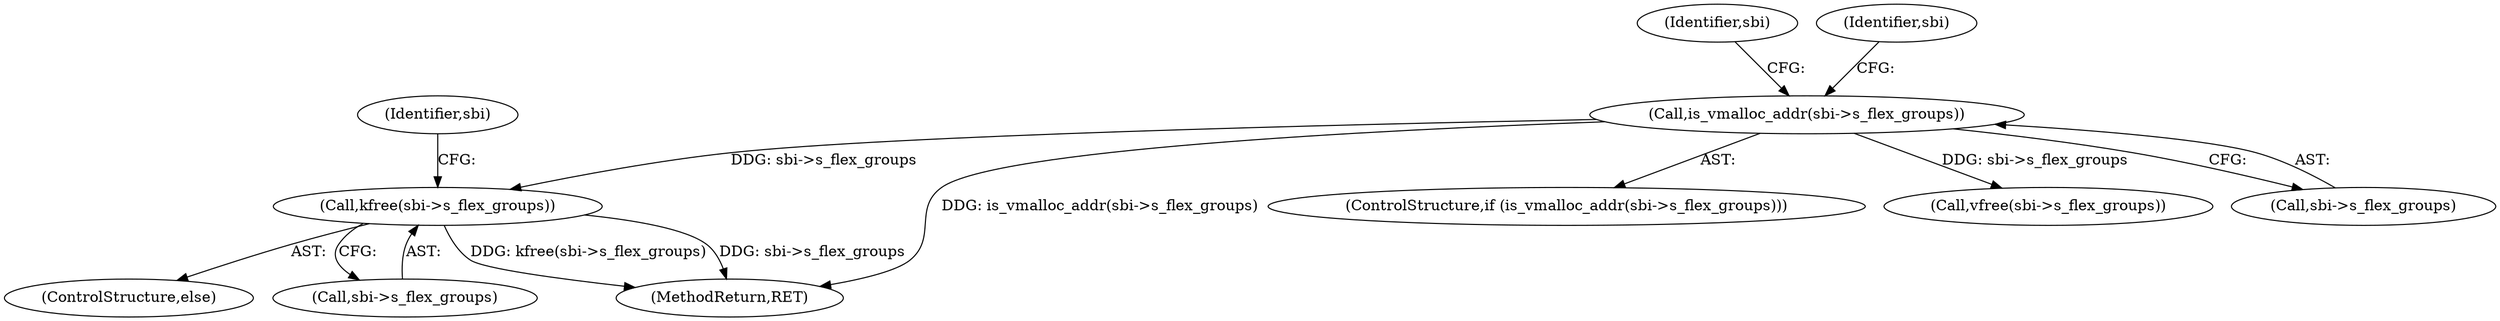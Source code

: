 digraph "0_linux_0449641130f5652b344ef6fa39fa019d7e94660a@API" {
"1002131" [label="(Call,kfree(sbi->s_flex_groups))"];
"1002122" [label="(Call,is_vmalloc_addr(sbi->s_flex_groups))"];
"1002138" [label="(Identifier,sbi)"];
"1002131" [label="(Call,kfree(sbi->s_flex_groups))"];
"1002122" [label="(Call,is_vmalloc_addr(sbi->s_flex_groups))"];
"1002121" [label="(ControlStructure,if (is_vmalloc_addr(sbi->s_flex_groups)))"];
"1002133" [label="(Identifier,sbi)"];
"1002130" [label="(ControlStructure,else)"];
"1002126" [label="(Call,vfree(sbi->s_flex_groups))"];
"1002132" [label="(Call,sbi->s_flex_groups)"];
"1002128" [label="(Identifier,sbi)"];
"1002123" [label="(Call,sbi->s_flex_groups)"];
"1002222" [label="(MethodReturn,RET)"];
"1002131" -> "1002130"  [label="AST: "];
"1002131" -> "1002132"  [label="CFG: "];
"1002132" -> "1002131"  [label="AST: "];
"1002138" -> "1002131"  [label="CFG: "];
"1002131" -> "1002222"  [label="DDG: kfree(sbi->s_flex_groups)"];
"1002131" -> "1002222"  [label="DDG: sbi->s_flex_groups"];
"1002122" -> "1002131"  [label="DDG: sbi->s_flex_groups"];
"1002122" -> "1002121"  [label="AST: "];
"1002122" -> "1002123"  [label="CFG: "];
"1002123" -> "1002122"  [label="AST: "];
"1002128" -> "1002122"  [label="CFG: "];
"1002133" -> "1002122"  [label="CFG: "];
"1002122" -> "1002222"  [label="DDG: is_vmalloc_addr(sbi->s_flex_groups)"];
"1002122" -> "1002126"  [label="DDG: sbi->s_flex_groups"];
}
